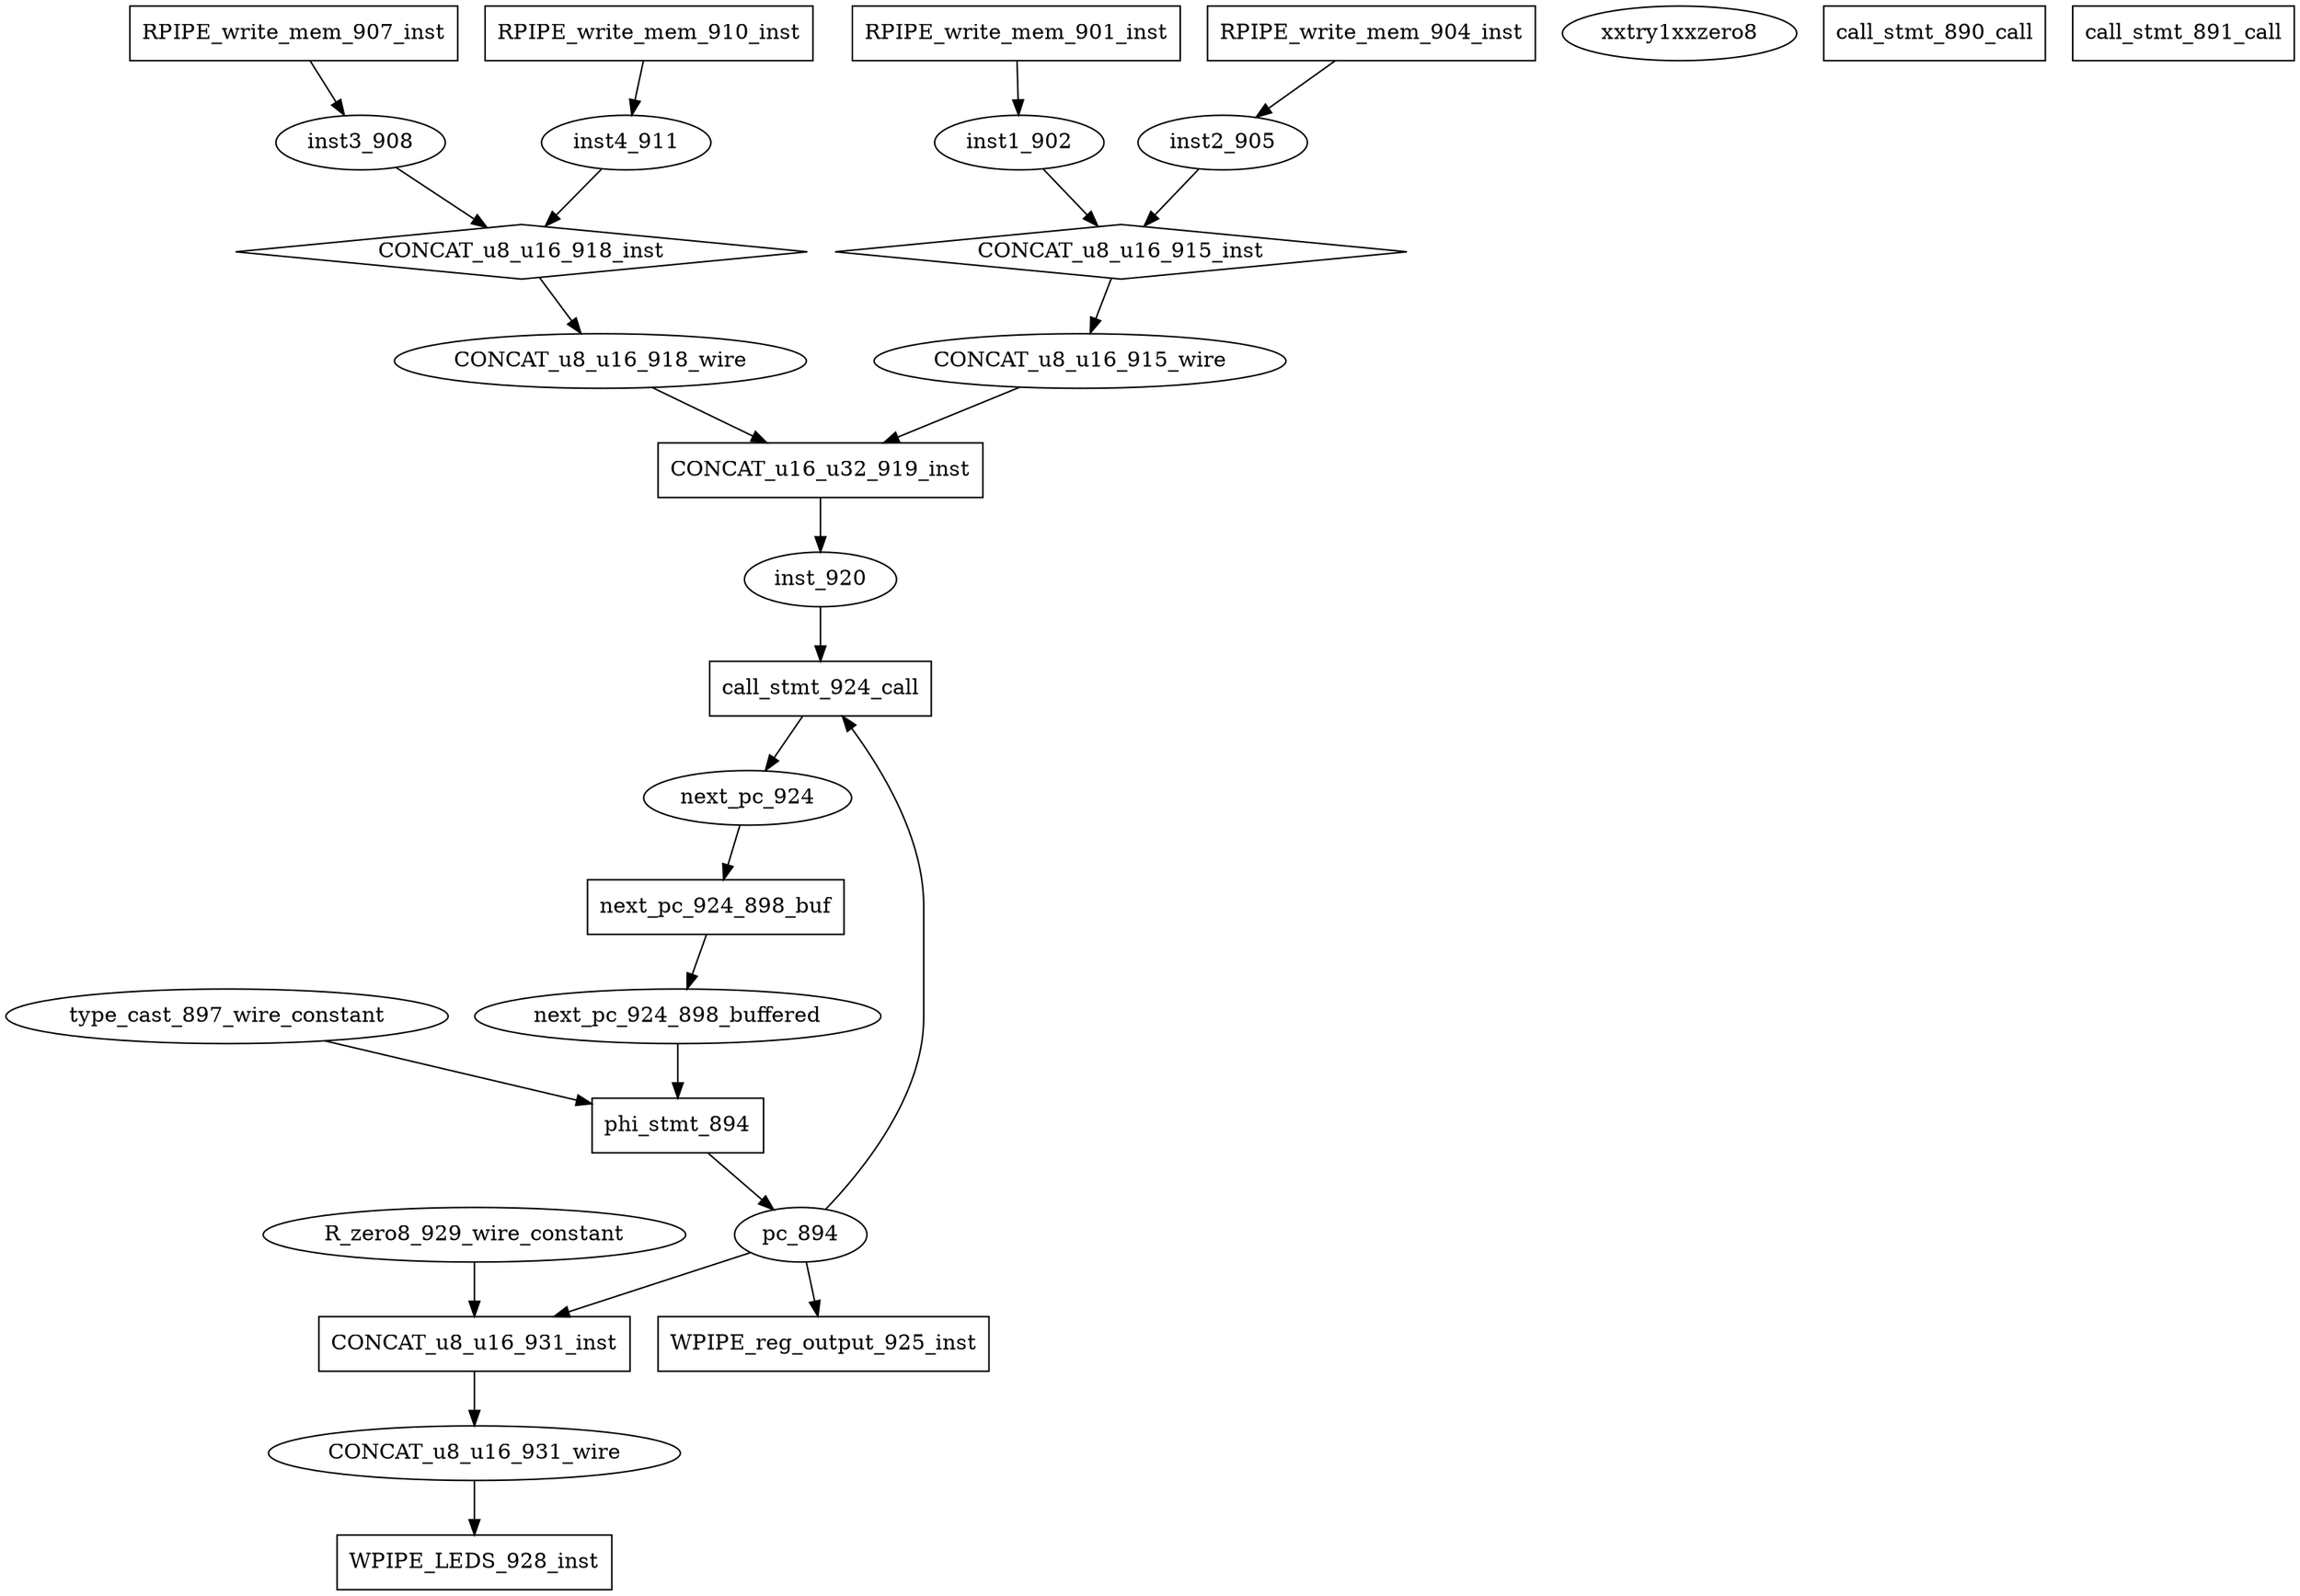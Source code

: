 digraph data_path {
  CONCAT_u8_u16_915_wire [shape=ellipse];
  CONCAT_u8_u16_918_wire [shape=ellipse];
  CONCAT_u8_u16_931_wire [shape=ellipse];
  R_zero8_929_wire_constant [shape=ellipse];
  inst1_902 [shape=ellipse];
  inst2_905 [shape=ellipse];
  inst3_908 [shape=ellipse];
  inst4_911 [shape=ellipse];
  inst_920 [shape=ellipse];
  next_pc_924 [shape=ellipse];
  next_pc_924_898_buffered [shape=ellipse];
  pc_894 [shape=ellipse];
  type_cast_897_wire_constant [shape=ellipse];
  xxtry1xxzero8 [shape=ellipse];
  CONCAT_u16_u32_919_inst [shape=rectangle];
CONCAT_u8_u16_915_wire  -> CONCAT_u16_u32_919_inst;
CONCAT_u8_u16_918_wire  -> CONCAT_u16_u32_919_inst;
CONCAT_u16_u32_919_inst -> inst_920;
  CONCAT_u8_u16_915_inst [shape=diamond];
inst1_902  -> CONCAT_u8_u16_915_inst;
inst2_905  -> CONCAT_u8_u16_915_inst;
CONCAT_u8_u16_915_inst -> CONCAT_u8_u16_915_wire;
  CONCAT_u8_u16_918_inst [shape=diamond];
inst3_908  -> CONCAT_u8_u16_918_inst;
inst4_911  -> CONCAT_u8_u16_918_inst;
CONCAT_u8_u16_918_inst -> CONCAT_u8_u16_918_wire;
  CONCAT_u8_u16_931_inst [shape=rectangle];
R_zero8_929_wire_constant  -> CONCAT_u8_u16_931_inst;
pc_894  -> CONCAT_u8_u16_931_inst;
CONCAT_u8_u16_931_inst -> CONCAT_u8_u16_931_wire;
  RPIPE_write_mem_901_inst [shape=rectangle];
RPIPE_write_mem_901_inst -> inst1_902;
  RPIPE_write_mem_904_inst [shape=rectangle];
RPIPE_write_mem_904_inst -> inst2_905;
  RPIPE_write_mem_907_inst [shape=rectangle];
RPIPE_write_mem_907_inst -> inst3_908;
  RPIPE_write_mem_910_inst [shape=rectangle];
RPIPE_write_mem_910_inst -> inst4_911;
  WPIPE_LEDS_928_inst [shape=rectangle];
CONCAT_u8_u16_931_wire  -> WPIPE_LEDS_928_inst;
  WPIPE_reg_output_925_inst [shape=rectangle];
pc_894  -> WPIPE_reg_output_925_inst;
  call_stmt_890_call [shape=rectangle];
  call_stmt_891_call [shape=rectangle];
  call_stmt_924_call [shape=rectangle];
pc_894  -> call_stmt_924_call;
inst_920  -> call_stmt_924_call;
call_stmt_924_call -> next_pc_924;
  next_pc_924_898_buf [shape=rectangle];
next_pc_924  -> next_pc_924_898_buf;
next_pc_924_898_buf -> next_pc_924_898_buffered;
  phi_stmt_894 [shape=rectangle];
type_cast_897_wire_constant  -> phi_stmt_894;
next_pc_924_898_buffered  -> phi_stmt_894;
phi_stmt_894 -> pc_894;
}
